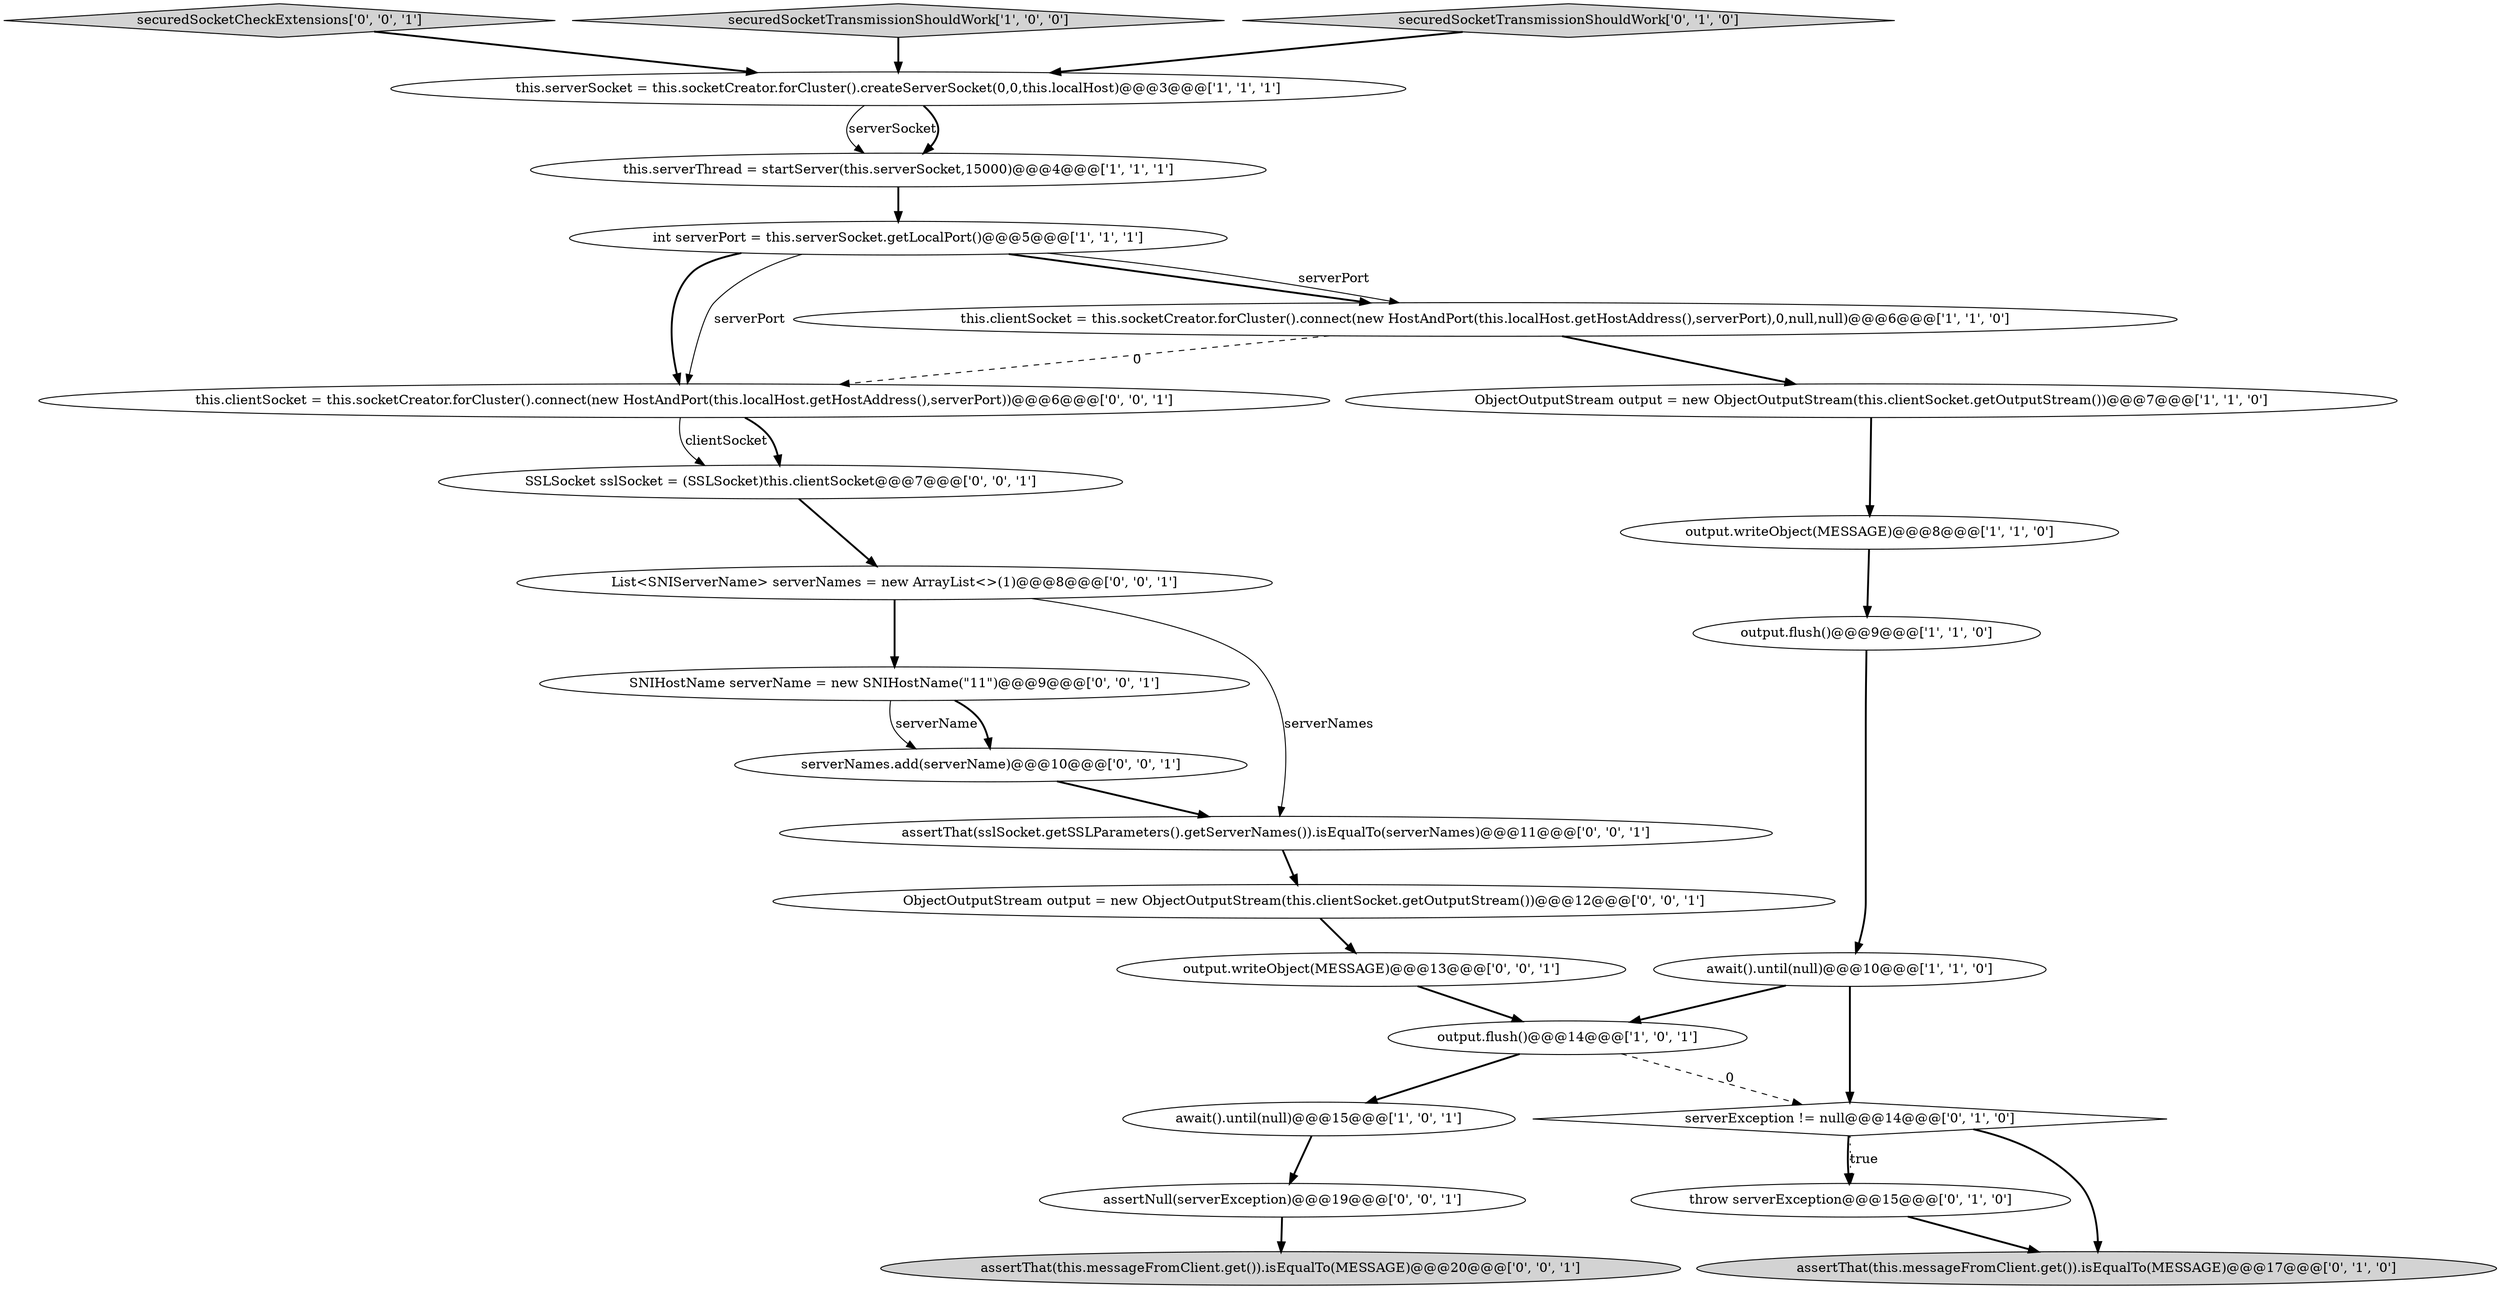 digraph {
9 [style = filled, label = "output.flush()@@@9@@@['1', '1', '0']", fillcolor = white, shape = ellipse image = "AAA0AAABBB1BBB"];
0 [style = filled, label = "await().until(null)@@@15@@@['1', '0', '1']", fillcolor = white, shape = ellipse image = "AAA0AAABBB1BBB"];
23 [style = filled, label = "assertThat(this.messageFromClient.get()).isEqualTo(MESSAGE)@@@20@@@['0', '0', '1']", fillcolor = lightgray, shape = ellipse image = "AAA0AAABBB3BBB"];
7 [style = filled, label = "output.flush()@@@14@@@['1', '0', '1']", fillcolor = white, shape = ellipse image = "AAA0AAABBB1BBB"];
16 [style = filled, label = "securedSocketCheckExtensions['0', '0', '1']", fillcolor = lightgray, shape = diamond image = "AAA0AAABBB3BBB"];
17 [style = filled, label = "SSLSocket sslSocket = (SSLSocket)this.clientSocket@@@7@@@['0', '0', '1']", fillcolor = white, shape = ellipse image = "AAA0AAABBB3BBB"];
10 [style = filled, label = "await().until(null)@@@10@@@['1', '1', '0']", fillcolor = white, shape = ellipse image = "AAA0AAABBB1BBB"];
14 [style = filled, label = "serverException != null@@@14@@@['0', '1', '0']", fillcolor = white, shape = diamond image = "AAA1AAABBB2BBB"];
4 [style = filled, label = "securedSocketTransmissionShouldWork['1', '0', '0']", fillcolor = lightgray, shape = diamond image = "AAA0AAABBB1BBB"];
18 [style = filled, label = "assertNull(serverException)@@@19@@@['0', '0', '1']", fillcolor = white, shape = ellipse image = "AAA0AAABBB3BBB"];
1 [style = filled, label = "this.serverSocket = this.socketCreator.forCluster().createServerSocket(0,0,this.localHost)@@@3@@@['1', '1', '1']", fillcolor = white, shape = ellipse image = "AAA0AAABBB1BBB"];
11 [style = filled, label = "throw serverException@@@15@@@['0', '1', '0']", fillcolor = white, shape = ellipse image = "AAA1AAABBB2BBB"];
20 [style = filled, label = "output.writeObject(MESSAGE)@@@13@@@['0', '0', '1']", fillcolor = white, shape = ellipse image = "AAA0AAABBB3BBB"];
19 [style = filled, label = "SNIHostName serverName = new SNIHostName(\"11\")@@@9@@@['0', '0', '1']", fillcolor = white, shape = ellipse image = "AAA0AAABBB3BBB"];
13 [style = filled, label = "securedSocketTransmissionShouldWork['0', '1', '0']", fillcolor = lightgray, shape = diamond image = "AAA0AAABBB2BBB"];
15 [style = filled, label = "this.clientSocket = this.socketCreator.forCluster().connect(new HostAndPort(this.localHost.getHostAddress(),serverPort))@@@6@@@['0', '0', '1']", fillcolor = white, shape = ellipse image = "AAA0AAABBB3BBB"];
6 [style = filled, label = "ObjectOutputStream output = new ObjectOutputStream(this.clientSocket.getOutputStream())@@@7@@@['1', '1', '0']", fillcolor = white, shape = ellipse image = "AAA0AAABBB1BBB"];
5 [style = filled, label = "this.clientSocket = this.socketCreator.forCluster().connect(new HostAndPort(this.localHost.getHostAddress(),serverPort),0,null,null)@@@6@@@['1', '1', '0']", fillcolor = white, shape = ellipse image = "AAA0AAABBB1BBB"];
21 [style = filled, label = "assertThat(sslSocket.getSSLParameters().getServerNames()).isEqualTo(serverNames)@@@11@@@['0', '0', '1']", fillcolor = white, shape = ellipse image = "AAA0AAABBB3BBB"];
24 [style = filled, label = "serverNames.add(serverName)@@@10@@@['0', '0', '1']", fillcolor = white, shape = ellipse image = "AAA0AAABBB3BBB"];
3 [style = filled, label = "int serverPort = this.serverSocket.getLocalPort()@@@5@@@['1', '1', '1']", fillcolor = white, shape = ellipse image = "AAA0AAABBB1BBB"];
22 [style = filled, label = "ObjectOutputStream output = new ObjectOutputStream(this.clientSocket.getOutputStream())@@@12@@@['0', '0', '1']", fillcolor = white, shape = ellipse image = "AAA0AAABBB3BBB"];
25 [style = filled, label = "List<SNIServerName> serverNames = new ArrayList<>(1)@@@8@@@['0', '0', '1']", fillcolor = white, shape = ellipse image = "AAA0AAABBB3BBB"];
12 [style = filled, label = "assertThat(this.messageFromClient.get()).isEqualTo(MESSAGE)@@@17@@@['0', '1', '0']", fillcolor = lightgray, shape = ellipse image = "AAA0AAABBB2BBB"];
8 [style = filled, label = "output.writeObject(MESSAGE)@@@8@@@['1', '1', '0']", fillcolor = white, shape = ellipse image = "AAA0AAABBB1BBB"];
2 [style = filled, label = "this.serverThread = startServer(this.serverSocket,15000)@@@4@@@['1', '1', '1']", fillcolor = white, shape = ellipse image = "AAA0AAABBB1BBB"];
24->21 [style = bold, label=""];
8->9 [style = bold, label=""];
25->21 [style = solid, label="serverNames"];
11->12 [style = bold, label=""];
20->7 [style = bold, label=""];
21->22 [style = bold, label=""];
25->19 [style = bold, label=""];
19->24 [style = solid, label="serverName"];
14->12 [style = bold, label=""];
19->24 [style = bold, label=""];
22->20 [style = bold, label=""];
14->11 [style = bold, label=""];
6->8 [style = bold, label=""];
3->5 [style = bold, label=""];
4->1 [style = bold, label=""];
3->5 [style = solid, label="serverPort"];
2->3 [style = bold, label=""];
10->7 [style = bold, label=""];
16->1 [style = bold, label=""];
15->17 [style = solid, label="clientSocket"];
7->0 [style = bold, label=""];
1->2 [style = solid, label="serverSocket"];
3->15 [style = bold, label=""];
3->15 [style = solid, label="serverPort"];
13->1 [style = bold, label=""];
7->14 [style = dashed, label="0"];
14->11 [style = dotted, label="true"];
1->2 [style = bold, label=""];
10->14 [style = bold, label=""];
0->18 [style = bold, label=""];
5->15 [style = dashed, label="0"];
5->6 [style = bold, label=""];
17->25 [style = bold, label=""];
18->23 [style = bold, label=""];
9->10 [style = bold, label=""];
15->17 [style = bold, label=""];
}
